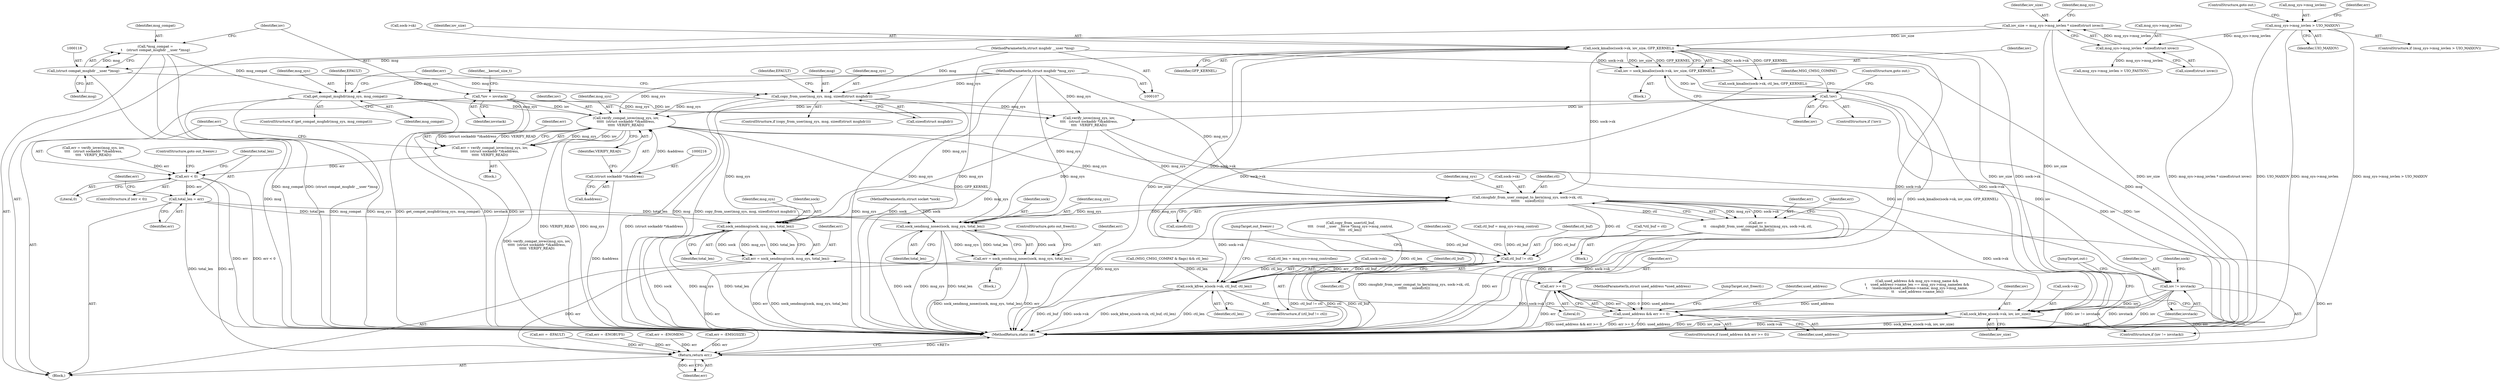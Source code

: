 digraph "0_linux_bc909d9ddbf7778371e36a651d6e4194b1cc7d4c@pointer" {
"1000212" [label="(Call,verify_compat_iovec(msg_sys, iov,\n\t\t\t\t\t  (struct sockaddr *)&address,\n\t\t\t\t\t  VERIFY_READ))"];
"1000147" [label="(Call,get_compat_msghdr(msg_sys, msg_compat))"];
"1000110" [label="(MethodParameterIn,struct msghdr *msg_sys)"];
"1000115" [label="(Call,*msg_compat =\n\t    (struct compat_msghdr __user *)msg)"];
"1000117" [label="(Call,(struct compat_msghdr __user *)msg)"];
"1000109" [label="(MethodParameterIn,struct msghdr __user *msg)"];
"1000155" [label="(Call,copy_from_user(msg_sys, msg, sizeof(struct msghdr)))"];
"1000202" [label="(Call,!iov)"];
"1000193" [label="(Call,iov = sock_kmalloc(sock->sk, iov_size, GFP_KERNEL))"];
"1000195" [label="(Call,sock_kmalloc(sock->sk, iov_size, GFP_KERNEL))"];
"1000178" [label="(Call,iov_size = msg_sys->msg_iovlen * sizeof(struct iovec))"];
"1000180" [label="(Call,msg_sys->msg_iovlen * sizeof(struct iovec))"];
"1000168" [label="(Call,msg_sys->msg_iovlen > UIO_MAXIOV)"];
"1000123" [label="(Call,*iov = iovstack)"];
"1000215" [label="(Call,(struct sockaddr *)&address)"];
"1000210" [label="(Call,err = verify_compat_iovec(msg_sys, iov,\n\t\t\t\t\t  (struct sockaddr *)&address,\n\t\t\t\t\t  VERIFY_READ))"];
"1000232" [label="(Call,err < 0)"];
"1000236" [label="(Call,total_len = err)"];
"1000375" [label="(Call,sock_sendmsg_nosec(sock, msg_sys, total_len))"];
"1000373" [label="(Call,err = sock_sendmsg_nosec(sock, msg_sys, total_len))"];
"1000438" [label="(Return,return err;)"];
"1000382" [label="(Call,sock_sendmsg(sock, msg_sys, total_len))"];
"1000380" [label="(Call,err = sock_sendmsg(sock, msg_sys, total_len))"];
"1000389" [label="(Call,err >= 0)"];
"1000387" [label="(Call,used_address && err >= 0)"];
"1000264" [label="(Call,cmsghdr_from_user_compat_to_kern(msg_sys, sock->sk, ctl,\n\t\t\t\t\t\t     sizeof(ctl)))"];
"1000262" [label="(Call,err =\n\t\t    cmsghdr_from_user_compat_to_kern(msg_sys, sock->sk, ctl,\n\t\t\t\t\t\t     sizeof(ctl)))"];
"1000417" [label="(Call,ctl_buf != ctl)"];
"1000420" [label="(Call,sock_kfree_s(sock->sk, ctl_buf, ctl_len))"];
"1000431" [label="(Call,sock_kfree_s(sock->sk, iov, iov_size))"];
"1000428" [label="(Call,iov != iovstack)"];
"1000219" [label="(Identifier,VERIFY_READ)"];
"1000203" [label="(Identifier,iov)"];
"1000221" [label="(Call,err = verify_iovec(msg_sys, iov,\n\t\t\t\t   (struct sockaddr *)&address,\n\t\t\t\t   VERIFY_READ))"];
"1000382" [label="(Call,sock_sendmsg(sock, msg_sys, total_len))"];
"1000162" [label="(Identifier,EFAULT)"];
"1000130" [label="(Call,*ctl_buf = ctl)"];
"1000168" [label="(Call,msg_sys->msg_iovlen > UIO_MAXIOV)"];
"1000214" [label="(Identifier,iov)"];
"1000438" [label="(Return,return err;)"];
"1000377" [label="(Identifier,msg_sys)"];
"1000383" [label="(Identifier,sock)"];
"1000112" [label="(MethodParameterIn,struct used_address *used_address)"];
"1000263" [label="(Identifier,err)"];
"1000262" [label="(Call,err =\n\t\t    cmsghdr_from_user_compat_to_kern(msg_sys, sock->sk, ctl,\n\t\t\t\t\t\t     sizeof(ctl)))"];
"1000217" [label="(Call,&address)"];
"1000113" [label="(Block,)"];
"1000380" [label="(Call,err = sock_sendmsg(sock, msg_sys, total_len))"];
"1000189" [label="(Identifier,msg_sys)"];
"1000192" [label="(Block,)"];
"1000424" [label="(Identifier,ctl_buf)"];
"1000115" [label="(Call,*msg_compat =\n\t    (struct compat_msghdr __user *)msg)"];
"1000374" [label="(Identifier,err)"];
"1000379" [label="(ControlStructure,goto out_freectl;)"];
"1000194" [label="(Identifier,iov)"];
"1000169" [label="(Call,msg_sys->msg_iovlen)"];
"1000313" [label="(Call,copy_from_user(ctl_buf,\n\t\t\t\t   (void __user __force *)msg_sys->msg_control,\n\t\t\t\t   ctl_len))"];
"1000428" [label="(Call,iov != iovstack)"];
"1000238" [label="(Identifier,err)"];
"1000209" [label="(Block,)"];
"1000195" [label="(Call,sock_kmalloc(sock->sk, iov_size, GFP_KERNEL))"];
"1000429" [label="(Identifier,iov)"];
"1000178" [label="(Call,iov_size = msg_sys->msg_iovlen * sizeof(struct iovec))"];
"1000167" [label="(ControlStructure,if (msg_sys->msg_iovlen > UIO_MAXIOV))"];
"1000164" [label="(Identifier,err)"];
"1000180" [label="(Call,msg_sys->msg_iovlen * sizeof(struct iovec))"];
"1000415" [label="(JumpTarget,out_freectl:)"];
"1000234" [label="(Literal,0)"];
"1000308" [label="(Call,err = -EFAULT)"];
"1000123" [label="(Call,*iov = iovstack)"];
"1000187" [label="(Call,msg_sys->msg_iovlen > UIO_FASTIOV)"];
"1000395" [label="(Identifier,used_address)"];
"1000212" [label="(Call,verify_compat_iovec(msg_sys, iov,\n\t\t\t\t\t  (struct sockaddr *)&address,\n\t\t\t\t\t  VERIFY_READ))"];
"1000346" [label="(Call,used_address && msg_sys->msg_name &&\n\t    used_address->name_len == msg_sys->msg_namelen &&\n\t    !memcmp(&used_address->name, msg_sys->msg_name,\n \t\t    used_address->name_len))"];
"1000146" [label="(ControlStructure,if (get_compat_msghdr(msg_sys, msg_compat)))"];
"1000124" [label="(Identifier,iov)"];
"1000148" [label="(Identifier,msg_sys)"];
"1000237" [label="(Identifier,total_len)"];
"1000261" [label="(Block,)"];
"1000155" [label="(Call,copy_from_user(msg_sys, msg, sizeof(struct msghdr)))"];
"1000240" [label="(Identifier,err)"];
"1000172" [label="(Identifier,UIO_MAXIOV)"];
"1000158" [label="(Call,sizeof(struct msghdr))"];
"1000207" [label="(Identifier,MSG_CMSG_COMPAT)"];
"1000200" [label="(Identifier,GFP_KERNEL)"];
"1000264" [label="(Call,cmsghdr_from_user_compat_to_kern(msg_sys, sock->sk, ctl,\n\t\t\t\t\t\t     sizeof(ctl)))"];
"1000184" [label="(Call,sizeof(struct iovec))"];
"1000433" [label="(Identifier,sock)"];
"1000386" [label="(ControlStructure,if (used_address && err >= 0))"];
"1000256" [label="(Call,(MSG_CMSG_COMPAT & flags) && ctl_len)"];
"1000431" [label="(Call,sock_kfree_s(sock->sk, iov, iov_size))"];
"1000425" [label="(Identifier,ctl_len)"];
"1000116" [label="(Identifier,msg_compat)"];
"1000157" [label="(Identifier,msg)"];
"1000390" [label="(Identifier,err)"];
"1000297" [label="(Call,sock_kmalloc(sock->sk, ctl_len, GFP_KERNEL))"];
"1000156" [label="(Identifier,msg_sys)"];
"1000384" [label="(Identifier,msg_sys)"];
"1000391" [label="(Literal,0)"];
"1000110" [label="(MethodParameterIn,struct msghdr *msg_sys)"];
"1000389" [label="(Call,err >= 0)"];
"1000154" [label="(ControlStructure,if (copy_from_user(msg_sys, msg, sizeof(struct msghdr))))"];
"1000149" [label="(Identifier,msg_compat)"];
"1000210" [label="(Call,err = verify_compat_iovec(msg_sys, iov,\n\t\t\t\t\t  (struct sockaddr *)&address,\n\t\t\t\t\t  VERIFY_READ))"];
"1000239" [label="(Call,err = -ENOBUFS)"];
"1000426" [label="(JumpTarget,out_freeiov:)"];
"1000416" [label="(ControlStructure,if (ctl_buf != ctl))"];
"1000181" [label="(Call,msg_sys->msg_iovlen)"];
"1000266" [label="(Call,sock->sk)"];
"1000108" [label="(MethodParameterIn,struct socket *sock)"];
"1000179" [label="(Identifier,iov_size)"];
"1000270" [label="(Call,sizeof(ctl))"];
"1000375" [label="(Call,sock_sendmsg_nosec(sock, msg_sys, total_len))"];
"1000201" [label="(ControlStructure,if (!iov))"];
"1000196" [label="(Call,sock->sk)"];
"1000436" [label="(Identifier,iov_size)"];
"1000419" [label="(Identifier,ctl)"];
"1000119" [label="(Identifier,msg)"];
"1000199" [label="(Identifier,iov_size)"];
"1000273" [label="(Identifier,err)"];
"1000422" [label="(Identifier,sock)"];
"1000204" [label="(ControlStructure,goto out;)"];
"1000275" [label="(Call,ctl_buf = msg_sys->msg_control)"];
"1000231" [label="(ControlStructure,if (err < 0))"];
"1000236" [label="(Call,total_len = err)"];
"1000174" [label="(Call,err = -ENOMEM)"];
"1000215" [label="(Call,(struct sockaddr *)&address)"];
"1000223" [label="(Call,verify_iovec(msg_sys, iov,\n\t\t\t\t   (struct sockaddr *)&address,\n\t\t\t\t   VERIFY_READ))"];
"1000372" [label="(Block,)"];
"1000109" [label="(MethodParameterIn,struct msghdr __user *msg)"];
"1000147" [label="(Call,get_compat_msghdr(msg_sys, msg_compat))"];
"1000439" [label="(Identifier,err)"];
"1000193" [label="(Call,iov = sock_kmalloc(sock->sk, iov_size, GFP_KERNEL))"];
"1000117" [label="(Call,(struct compat_msghdr __user *)msg)"];
"1000420" [label="(Call,sock_kfree_s(sock->sk, ctl_buf, ctl_len))"];
"1000235" [label="(ControlStructure,goto out_freeiov;)"];
"1000280" [label="(Call,ctl_len = msg_sys->msg_controllen)"];
"1000440" [label="(MethodReturn,static int)"];
"1000211" [label="(Identifier,err)"];
"1000175" [label="(Identifier,err)"];
"1000125" [label="(Identifier,iovstack)"];
"1000418" [label="(Identifier,ctl_buf)"];
"1000387" [label="(Call,used_address && err >= 0)"];
"1000373" [label="(Call,err = sock_sendmsg_nosec(sock, msg_sys, total_len))"];
"1000435" [label="(Identifier,iov)"];
"1000202" [label="(Call,!iov)"];
"1000233" [label="(Identifier,err)"];
"1000163" [label="(Call,err = -EMSGSIZE)"];
"1000381" [label="(Identifier,err)"];
"1000173" [label="(ControlStructure,goto out;)"];
"1000430" [label="(Identifier,iovstack)"];
"1000213" [label="(Identifier,msg_sys)"];
"1000385" [label="(Identifier,total_len)"];
"1000232" [label="(Call,err < 0)"];
"1000128" [label="(Identifier,__kernel_size_t)"];
"1000417" [label="(Call,ctl_buf != ctl)"];
"1000432" [label="(Call,sock->sk)"];
"1000437" [label="(JumpTarget,out:)"];
"1000376" [label="(Identifier,sock)"];
"1000269" [label="(Identifier,ctl)"];
"1000427" [label="(ControlStructure,if (iov != iovstack))"];
"1000378" [label="(Identifier,total_len)"];
"1000421" [label="(Call,sock->sk)"];
"1000152" [label="(Identifier,EFAULT)"];
"1000265" [label="(Identifier,msg_sys)"];
"1000388" [label="(Identifier,used_address)"];
"1000212" -> "1000210"  [label="AST: "];
"1000212" -> "1000219"  [label="CFG: "];
"1000213" -> "1000212"  [label="AST: "];
"1000214" -> "1000212"  [label="AST: "];
"1000215" -> "1000212"  [label="AST: "];
"1000219" -> "1000212"  [label="AST: "];
"1000210" -> "1000212"  [label="CFG: "];
"1000212" -> "1000440"  [label="DDG: VERIFY_READ"];
"1000212" -> "1000440"  [label="DDG: msg_sys"];
"1000212" -> "1000440"  [label="DDG: (struct sockaddr *)&address"];
"1000212" -> "1000210"  [label="DDG: msg_sys"];
"1000212" -> "1000210"  [label="DDG: iov"];
"1000212" -> "1000210"  [label="DDG: (struct sockaddr *)&address"];
"1000212" -> "1000210"  [label="DDG: VERIFY_READ"];
"1000147" -> "1000212"  [label="DDG: msg_sys"];
"1000155" -> "1000212"  [label="DDG: msg_sys"];
"1000110" -> "1000212"  [label="DDG: msg_sys"];
"1000202" -> "1000212"  [label="DDG: iov"];
"1000123" -> "1000212"  [label="DDG: iov"];
"1000215" -> "1000212"  [label="DDG: &address"];
"1000212" -> "1000264"  [label="DDG: msg_sys"];
"1000212" -> "1000375"  [label="DDG: msg_sys"];
"1000212" -> "1000382"  [label="DDG: msg_sys"];
"1000212" -> "1000428"  [label="DDG: iov"];
"1000147" -> "1000146"  [label="AST: "];
"1000147" -> "1000149"  [label="CFG: "];
"1000148" -> "1000147"  [label="AST: "];
"1000149" -> "1000147"  [label="AST: "];
"1000152" -> "1000147"  [label="CFG: "];
"1000164" -> "1000147"  [label="CFG: "];
"1000147" -> "1000440"  [label="DDG: msg_compat"];
"1000147" -> "1000440"  [label="DDG: msg_sys"];
"1000147" -> "1000440"  [label="DDG: get_compat_msghdr(msg_sys, msg_compat)"];
"1000110" -> "1000147"  [label="DDG: msg_sys"];
"1000115" -> "1000147"  [label="DDG: msg_compat"];
"1000147" -> "1000223"  [label="DDG: msg_sys"];
"1000110" -> "1000107"  [label="AST: "];
"1000110" -> "1000440"  [label="DDG: msg_sys"];
"1000110" -> "1000155"  [label="DDG: msg_sys"];
"1000110" -> "1000223"  [label="DDG: msg_sys"];
"1000110" -> "1000264"  [label="DDG: msg_sys"];
"1000110" -> "1000375"  [label="DDG: msg_sys"];
"1000110" -> "1000382"  [label="DDG: msg_sys"];
"1000115" -> "1000113"  [label="AST: "];
"1000115" -> "1000117"  [label="CFG: "];
"1000116" -> "1000115"  [label="AST: "];
"1000117" -> "1000115"  [label="AST: "];
"1000124" -> "1000115"  [label="CFG: "];
"1000115" -> "1000440"  [label="DDG: (struct compat_msghdr __user *)msg"];
"1000115" -> "1000440"  [label="DDG: msg_compat"];
"1000117" -> "1000115"  [label="DDG: msg"];
"1000117" -> "1000119"  [label="CFG: "];
"1000118" -> "1000117"  [label="AST: "];
"1000119" -> "1000117"  [label="AST: "];
"1000117" -> "1000440"  [label="DDG: msg"];
"1000109" -> "1000117"  [label="DDG: msg"];
"1000117" -> "1000155"  [label="DDG: msg"];
"1000109" -> "1000107"  [label="AST: "];
"1000109" -> "1000440"  [label="DDG: msg"];
"1000109" -> "1000155"  [label="DDG: msg"];
"1000155" -> "1000154"  [label="AST: "];
"1000155" -> "1000158"  [label="CFG: "];
"1000156" -> "1000155"  [label="AST: "];
"1000157" -> "1000155"  [label="AST: "];
"1000158" -> "1000155"  [label="AST: "];
"1000162" -> "1000155"  [label="CFG: "];
"1000164" -> "1000155"  [label="CFG: "];
"1000155" -> "1000440"  [label="DDG: msg"];
"1000155" -> "1000440"  [label="DDG: copy_from_user(msg_sys, msg, sizeof(struct msghdr))"];
"1000155" -> "1000440"  [label="DDG: msg_sys"];
"1000155" -> "1000223"  [label="DDG: msg_sys"];
"1000202" -> "1000201"  [label="AST: "];
"1000202" -> "1000203"  [label="CFG: "];
"1000203" -> "1000202"  [label="AST: "];
"1000204" -> "1000202"  [label="CFG: "];
"1000207" -> "1000202"  [label="CFG: "];
"1000202" -> "1000440"  [label="DDG: iov"];
"1000202" -> "1000440"  [label="DDG: !iov"];
"1000193" -> "1000202"  [label="DDG: iov"];
"1000202" -> "1000223"  [label="DDG: iov"];
"1000193" -> "1000192"  [label="AST: "];
"1000193" -> "1000195"  [label="CFG: "];
"1000194" -> "1000193"  [label="AST: "];
"1000195" -> "1000193"  [label="AST: "];
"1000203" -> "1000193"  [label="CFG: "];
"1000193" -> "1000440"  [label="DDG: sock_kmalloc(sock->sk, iov_size, GFP_KERNEL)"];
"1000195" -> "1000193"  [label="DDG: sock->sk"];
"1000195" -> "1000193"  [label="DDG: iov_size"];
"1000195" -> "1000193"  [label="DDG: GFP_KERNEL"];
"1000195" -> "1000200"  [label="CFG: "];
"1000196" -> "1000195"  [label="AST: "];
"1000199" -> "1000195"  [label="AST: "];
"1000200" -> "1000195"  [label="AST: "];
"1000195" -> "1000440"  [label="DDG: GFP_KERNEL"];
"1000195" -> "1000440"  [label="DDG: iov_size"];
"1000195" -> "1000440"  [label="DDG: sock->sk"];
"1000178" -> "1000195"  [label="DDG: iov_size"];
"1000195" -> "1000264"  [label="DDG: sock->sk"];
"1000195" -> "1000297"  [label="DDG: sock->sk"];
"1000195" -> "1000297"  [label="DDG: GFP_KERNEL"];
"1000195" -> "1000420"  [label="DDG: sock->sk"];
"1000195" -> "1000431"  [label="DDG: sock->sk"];
"1000195" -> "1000431"  [label="DDG: iov_size"];
"1000178" -> "1000113"  [label="AST: "];
"1000178" -> "1000180"  [label="CFG: "];
"1000179" -> "1000178"  [label="AST: "];
"1000180" -> "1000178"  [label="AST: "];
"1000189" -> "1000178"  [label="CFG: "];
"1000178" -> "1000440"  [label="DDG: iov_size"];
"1000178" -> "1000440"  [label="DDG: msg_sys->msg_iovlen * sizeof(struct iovec)"];
"1000180" -> "1000178"  [label="DDG: msg_sys->msg_iovlen"];
"1000178" -> "1000431"  [label="DDG: iov_size"];
"1000180" -> "1000184"  [label="CFG: "];
"1000181" -> "1000180"  [label="AST: "];
"1000184" -> "1000180"  [label="AST: "];
"1000168" -> "1000180"  [label="DDG: msg_sys->msg_iovlen"];
"1000180" -> "1000187"  [label="DDG: msg_sys->msg_iovlen"];
"1000168" -> "1000167"  [label="AST: "];
"1000168" -> "1000172"  [label="CFG: "];
"1000169" -> "1000168"  [label="AST: "];
"1000172" -> "1000168"  [label="AST: "];
"1000173" -> "1000168"  [label="CFG: "];
"1000175" -> "1000168"  [label="CFG: "];
"1000168" -> "1000440"  [label="DDG: msg_sys->msg_iovlen > UIO_MAXIOV"];
"1000168" -> "1000440"  [label="DDG: UIO_MAXIOV"];
"1000168" -> "1000440"  [label="DDG: msg_sys->msg_iovlen"];
"1000123" -> "1000113"  [label="AST: "];
"1000123" -> "1000125"  [label="CFG: "];
"1000124" -> "1000123"  [label="AST: "];
"1000125" -> "1000123"  [label="AST: "];
"1000128" -> "1000123"  [label="CFG: "];
"1000123" -> "1000440"  [label="DDG: iovstack"];
"1000123" -> "1000440"  [label="DDG: iov"];
"1000123" -> "1000223"  [label="DDG: iov"];
"1000215" -> "1000217"  [label="CFG: "];
"1000216" -> "1000215"  [label="AST: "];
"1000217" -> "1000215"  [label="AST: "];
"1000219" -> "1000215"  [label="CFG: "];
"1000215" -> "1000440"  [label="DDG: &address"];
"1000210" -> "1000209"  [label="AST: "];
"1000211" -> "1000210"  [label="AST: "];
"1000233" -> "1000210"  [label="CFG: "];
"1000210" -> "1000440"  [label="DDG: verify_compat_iovec(msg_sys, iov,\n\t\t\t\t\t  (struct sockaddr *)&address,\n\t\t\t\t\t  VERIFY_READ)"];
"1000210" -> "1000232"  [label="DDG: err"];
"1000232" -> "1000231"  [label="AST: "];
"1000232" -> "1000234"  [label="CFG: "];
"1000233" -> "1000232"  [label="AST: "];
"1000234" -> "1000232"  [label="AST: "];
"1000235" -> "1000232"  [label="CFG: "];
"1000237" -> "1000232"  [label="CFG: "];
"1000232" -> "1000440"  [label="DDG: err"];
"1000232" -> "1000440"  [label="DDG: err < 0"];
"1000221" -> "1000232"  [label="DDG: err"];
"1000232" -> "1000236"  [label="DDG: err"];
"1000232" -> "1000438"  [label="DDG: err"];
"1000236" -> "1000113"  [label="AST: "];
"1000236" -> "1000238"  [label="CFG: "];
"1000237" -> "1000236"  [label="AST: "];
"1000238" -> "1000236"  [label="AST: "];
"1000240" -> "1000236"  [label="CFG: "];
"1000236" -> "1000440"  [label="DDG: total_len"];
"1000236" -> "1000375"  [label="DDG: total_len"];
"1000236" -> "1000382"  [label="DDG: total_len"];
"1000375" -> "1000373"  [label="AST: "];
"1000375" -> "1000378"  [label="CFG: "];
"1000376" -> "1000375"  [label="AST: "];
"1000377" -> "1000375"  [label="AST: "];
"1000378" -> "1000375"  [label="AST: "];
"1000373" -> "1000375"  [label="CFG: "];
"1000375" -> "1000440"  [label="DDG: sock"];
"1000375" -> "1000440"  [label="DDG: msg_sys"];
"1000375" -> "1000440"  [label="DDG: total_len"];
"1000375" -> "1000373"  [label="DDG: sock"];
"1000375" -> "1000373"  [label="DDG: msg_sys"];
"1000375" -> "1000373"  [label="DDG: total_len"];
"1000108" -> "1000375"  [label="DDG: sock"];
"1000264" -> "1000375"  [label="DDG: msg_sys"];
"1000223" -> "1000375"  [label="DDG: msg_sys"];
"1000373" -> "1000372"  [label="AST: "];
"1000374" -> "1000373"  [label="AST: "];
"1000379" -> "1000373"  [label="CFG: "];
"1000373" -> "1000440"  [label="DDG: sock_sendmsg_nosec(sock, msg_sys, total_len)"];
"1000373" -> "1000440"  [label="DDG: err"];
"1000373" -> "1000438"  [label="DDG: err"];
"1000438" -> "1000113"  [label="AST: "];
"1000438" -> "1000439"  [label="CFG: "];
"1000439" -> "1000438"  [label="AST: "];
"1000440" -> "1000438"  [label="CFG: "];
"1000438" -> "1000440"  [label="DDG: <RET>"];
"1000439" -> "1000438"  [label="DDG: err"];
"1000239" -> "1000438"  [label="DDG: err"];
"1000262" -> "1000438"  [label="DDG: err"];
"1000389" -> "1000438"  [label="DDG: err"];
"1000380" -> "1000438"  [label="DDG: err"];
"1000174" -> "1000438"  [label="DDG: err"];
"1000163" -> "1000438"  [label="DDG: err"];
"1000308" -> "1000438"  [label="DDG: err"];
"1000382" -> "1000380"  [label="AST: "];
"1000382" -> "1000385"  [label="CFG: "];
"1000383" -> "1000382"  [label="AST: "];
"1000384" -> "1000382"  [label="AST: "];
"1000385" -> "1000382"  [label="AST: "];
"1000380" -> "1000382"  [label="CFG: "];
"1000382" -> "1000440"  [label="DDG: sock"];
"1000382" -> "1000440"  [label="DDG: msg_sys"];
"1000382" -> "1000440"  [label="DDG: total_len"];
"1000382" -> "1000380"  [label="DDG: sock"];
"1000382" -> "1000380"  [label="DDG: msg_sys"];
"1000382" -> "1000380"  [label="DDG: total_len"];
"1000108" -> "1000382"  [label="DDG: sock"];
"1000264" -> "1000382"  [label="DDG: msg_sys"];
"1000223" -> "1000382"  [label="DDG: msg_sys"];
"1000380" -> "1000113"  [label="AST: "];
"1000381" -> "1000380"  [label="AST: "];
"1000388" -> "1000380"  [label="CFG: "];
"1000380" -> "1000440"  [label="DDG: sock_sendmsg(sock, msg_sys, total_len)"];
"1000380" -> "1000440"  [label="DDG: err"];
"1000380" -> "1000389"  [label="DDG: err"];
"1000389" -> "1000387"  [label="AST: "];
"1000389" -> "1000391"  [label="CFG: "];
"1000390" -> "1000389"  [label="AST: "];
"1000391" -> "1000389"  [label="AST: "];
"1000387" -> "1000389"  [label="CFG: "];
"1000389" -> "1000440"  [label="DDG: err"];
"1000389" -> "1000387"  [label="DDG: err"];
"1000389" -> "1000387"  [label="DDG: 0"];
"1000387" -> "1000386"  [label="AST: "];
"1000387" -> "1000388"  [label="CFG: "];
"1000388" -> "1000387"  [label="AST: "];
"1000395" -> "1000387"  [label="CFG: "];
"1000415" -> "1000387"  [label="CFG: "];
"1000387" -> "1000440"  [label="DDG: err >= 0"];
"1000387" -> "1000440"  [label="DDG: used_address"];
"1000387" -> "1000440"  [label="DDG: used_address && err >= 0"];
"1000346" -> "1000387"  [label="DDG: used_address"];
"1000112" -> "1000387"  [label="DDG: used_address"];
"1000264" -> "1000262"  [label="AST: "];
"1000264" -> "1000270"  [label="CFG: "];
"1000265" -> "1000264"  [label="AST: "];
"1000266" -> "1000264"  [label="AST: "];
"1000269" -> "1000264"  [label="AST: "];
"1000270" -> "1000264"  [label="AST: "];
"1000262" -> "1000264"  [label="CFG: "];
"1000264" -> "1000440"  [label="DDG: msg_sys"];
"1000264" -> "1000440"  [label="DDG: ctl"];
"1000264" -> "1000440"  [label="DDG: sock->sk"];
"1000264" -> "1000262"  [label="DDG: msg_sys"];
"1000264" -> "1000262"  [label="DDG: sock->sk"];
"1000264" -> "1000262"  [label="DDG: ctl"];
"1000223" -> "1000264"  [label="DDG: msg_sys"];
"1000264" -> "1000417"  [label="DDG: ctl"];
"1000264" -> "1000420"  [label="DDG: sock->sk"];
"1000264" -> "1000431"  [label="DDG: sock->sk"];
"1000262" -> "1000261"  [label="AST: "];
"1000263" -> "1000262"  [label="AST: "];
"1000273" -> "1000262"  [label="CFG: "];
"1000262" -> "1000440"  [label="DDG: err"];
"1000262" -> "1000440"  [label="DDG: cmsghdr_from_user_compat_to_kern(msg_sys, sock->sk, ctl,\n\t\t\t\t\t\t     sizeof(ctl))"];
"1000417" -> "1000416"  [label="AST: "];
"1000417" -> "1000419"  [label="CFG: "];
"1000418" -> "1000417"  [label="AST: "];
"1000419" -> "1000417"  [label="AST: "];
"1000422" -> "1000417"  [label="CFG: "];
"1000426" -> "1000417"  [label="CFG: "];
"1000417" -> "1000440"  [label="DDG: ctl_buf"];
"1000417" -> "1000440"  [label="DDG: ctl_buf != ctl"];
"1000417" -> "1000440"  [label="DDG: ctl"];
"1000275" -> "1000417"  [label="DDG: ctl_buf"];
"1000313" -> "1000417"  [label="DDG: ctl_buf"];
"1000130" -> "1000417"  [label="DDG: ctl_buf"];
"1000417" -> "1000420"  [label="DDG: ctl_buf"];
"1000420" -> "1000416"  [label="AST: "];
"1000420" -> "1000425"  [label="CFG: "];
"1000421" -> "1000420"  [label="AST: "];
"1000424" -> "1000420"  [label="AST: "];
"1000425" -> "1000420"  [label="AST: "];
"1000426" -> "1000420"  [label="CFG: "];
"1000420" -> "1000440"  [label="DDG: sock_kfree_s(sock->sk, ctl_buf, ctl_len)"];
"1000420" -> "1000440"  [label="DDG: ctl_len"];
"1000420" -> "1000440"  [label="DDG: ctl_buf"];
"1000420" -> "1000440"  [label="DDG: sock->sk"];
"1000297" -> "1000420"  [label="DDG: sock->sk"];
"1000256" -> "1000420"  [label="DDG: ctl_len"];
"1000280" -> "1000420"  [label="DDG: ctl_len"];
"1000313" -> "1000420"  [label="DDG: ctl_len"];
"1000420" -> "1000431"  [label="DDG: sock->sk"];
"1000431" -> "1000427"  [label="AST: "];
"1000431" -> "1000436"  [label="CFG: "];
"1000432" -> "1000431"  [label="AST: "];
"1000435" -> "1000431"  [label="AST: "];
"1000436" -> "1000431"  [label="AST: "];
"1000437" -> "1000431"  [label="CFG: "];
"1000431" -> "1000440"  [label="DDG: iov_size"];
"1000431" -> "1000440"  [label="DDG: sock->sk"];
"1000431" -> "1000440"  [label="DDG: sock_kfree_s(sock->sk, iov, iov_size)"];
"1000431" -> "1000440"  [label="DDG: iov"];
"1000297" -> "1000431"  [label="DDG: sock->sk"];
"1000428" -> "1000431"  [label="DDG: iov"];
"1000428" -> "1000427"  [label="AST: "];
"1000428" -> "1000430"  [label="CFG: "];
"1000429" -> "1000428"  [label="AST: "];
"1000430" -> "1000428"  [label="AST: "];
"1000433" -> "1000428"  [label="CFG: "];
"1000437" -> "1000428"  [label="CFG: "];
"1000428" -> "1000440"  [label="DDG: iov != iovstack"];
"1000428" -> "1000440"  [label="DDG: iovstack"];
"1000428" -> "1000440"  [label="DDG: iov"];
"1000223" -> "1000428"  [label="DDG: iov"];
}
